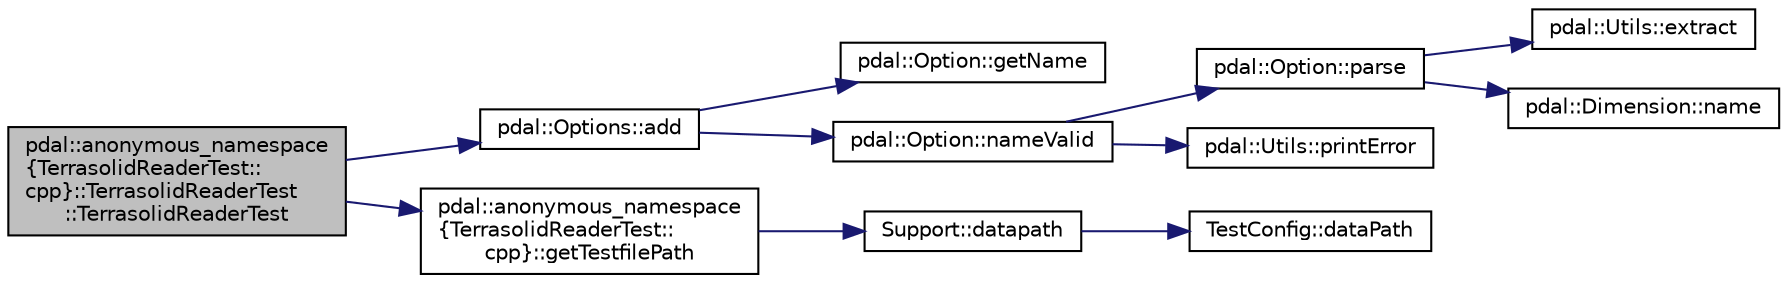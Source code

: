 digraph "pdal::anonymous_namespace{TerrasolidReaderTest::cpp}::TerrasolidReaderTest::TerrasolidReaderTest"
{
  edge [fontname="Helvetica",fontsize="10",labelfontname="Helvetica",labelfontsize="10"];
  node [fontname="Helvetica",fontsize="10",shape=record];
  rankdir="LR";
  Node1 [label="pdal::anonymous_namespace\l\{TerrasolidReaderTest::\lcpp\}::TerrasolidReaderTest\l::TerrasolidReaderTest",height=0.2,width=0.4,color="black", fillcolor="grey75", style="filled", fontcolor="black"];
  Node1 -> Node2 [color="midnightblue",fontsize="10",style="solid",fontname="Helvetica"];
  Node2 [label="pdal::Options::add",height=0.2,width=0.4,color="black", fillcolor="white", style="filled",URL="$classpdal_1_1Options.html#a30826da39f9c4716412141eeeb719032"];
  Node2 -> Node3 [color="midnightblue",fontsize="10",style="solid",fontname="Helvetica"];
  Node3 [label="pdal::Option::getName",height=0.2,width=0.4,color="black", fillcolor="white", style="filled",URL="$classpdal_1_1Option.html#ad2b7a736742fb343e421fa326ef45c23"];
  Node2 -> Node4 [color="midnightblue",fontsize="10",style="solid",fontname="Helvetica"];
  Node4 [label="pdal::Option::nameValid",height=0.2,width=0.4,color="black", fillcolor="white", style="filled",URL="$classpdal_1_1Option.html#aef4422b88464a9cad83b3c11bf1f8cdd"];
  Node4 -> Node5 [color="midnightblue",fontsize="10",style="solid",fontname="Helvetica"];
  Node5 [label="pdal::Option::parse",height=0.2,width=0.4,color="black", fillcolor="white", style="filled",URL="$classpdal_1_1Option.html#a978a36cf9180d3636ea770988961952b"];
  Node5 -> Node6 [color="midnightblue",fontsize="10",style="solid",fontname="Helvetica"];
  Node6 [label="pdal::Utils::extract",height=0.2,width=0.4,color="black", fillcolor="white", style="filled",URL="$namespacepdal_1_1Utils.html#acae5a19cd66121b77e2599daec48413d"];
  Node5 -> Node7 [color="midnightblue",fontsize="10",style="solid",fontname="Helvetica"];
  Node7 [label="pdal::Dimension::name",height=0.2,width=0.4,color="black", fillcolor="white", style="filled",URL="$namespacepdal_1_1Dimension.html#af3176b0b7e6b4be000317846cf7c2718"];
  Node4 -> Node8 [color="midnightblue",fontsize="10",style="solid",fontname="Helvetica"];
  Node8 [label="pdal::Utils::printError",height=0.2,width=0.4,color="black", fillcolor="white", style="filled",URL="$namespacepdal_1_1Utils.html#ada321695f57c876ef51227bdf5b84f7a"];
  Node1 -> Node9 [color="midnightblue",fontsize="10",style="solid",fontname="Helvetica"];
  Node9 [label="pdal::anonymous_namespace\l\{TerrasolidReaderTest::\lcpp\}::getTestfilePath",height=0.2,width=0.4,color="black", fillcolor="white", style="filled",URL="$namespacepdal_1_1anonymous__namespace_02TerrasolidReaderTest_8cpp_03.html#a7c359eaca2fbf0c017e4ac86bdabb224"];
  Node9 -> Node10 [color="midnightblue",fontsize="10",style="solid",fontname="Helvetica"];
  Node10 [label="Support::datapath",height=0.2,width=0.4,color="black", fillcolor="white", style="filled",URL="$classSupport.html#a9bbdf6f202f4f2e45e7a53007dd0a238"];
  Node10 -> Node11 [color="midnightblue",fontsize="10",style="solid",fontname="Helvetica"];
  Node11 [label="TestConfig::dataPath",height=0.2,width=0.4,color="black", fillcolor="white", style="filled",URL="$namespaceTestConfig.html#a0e622015f0610c2cfcbb3739b972d877"];
}
